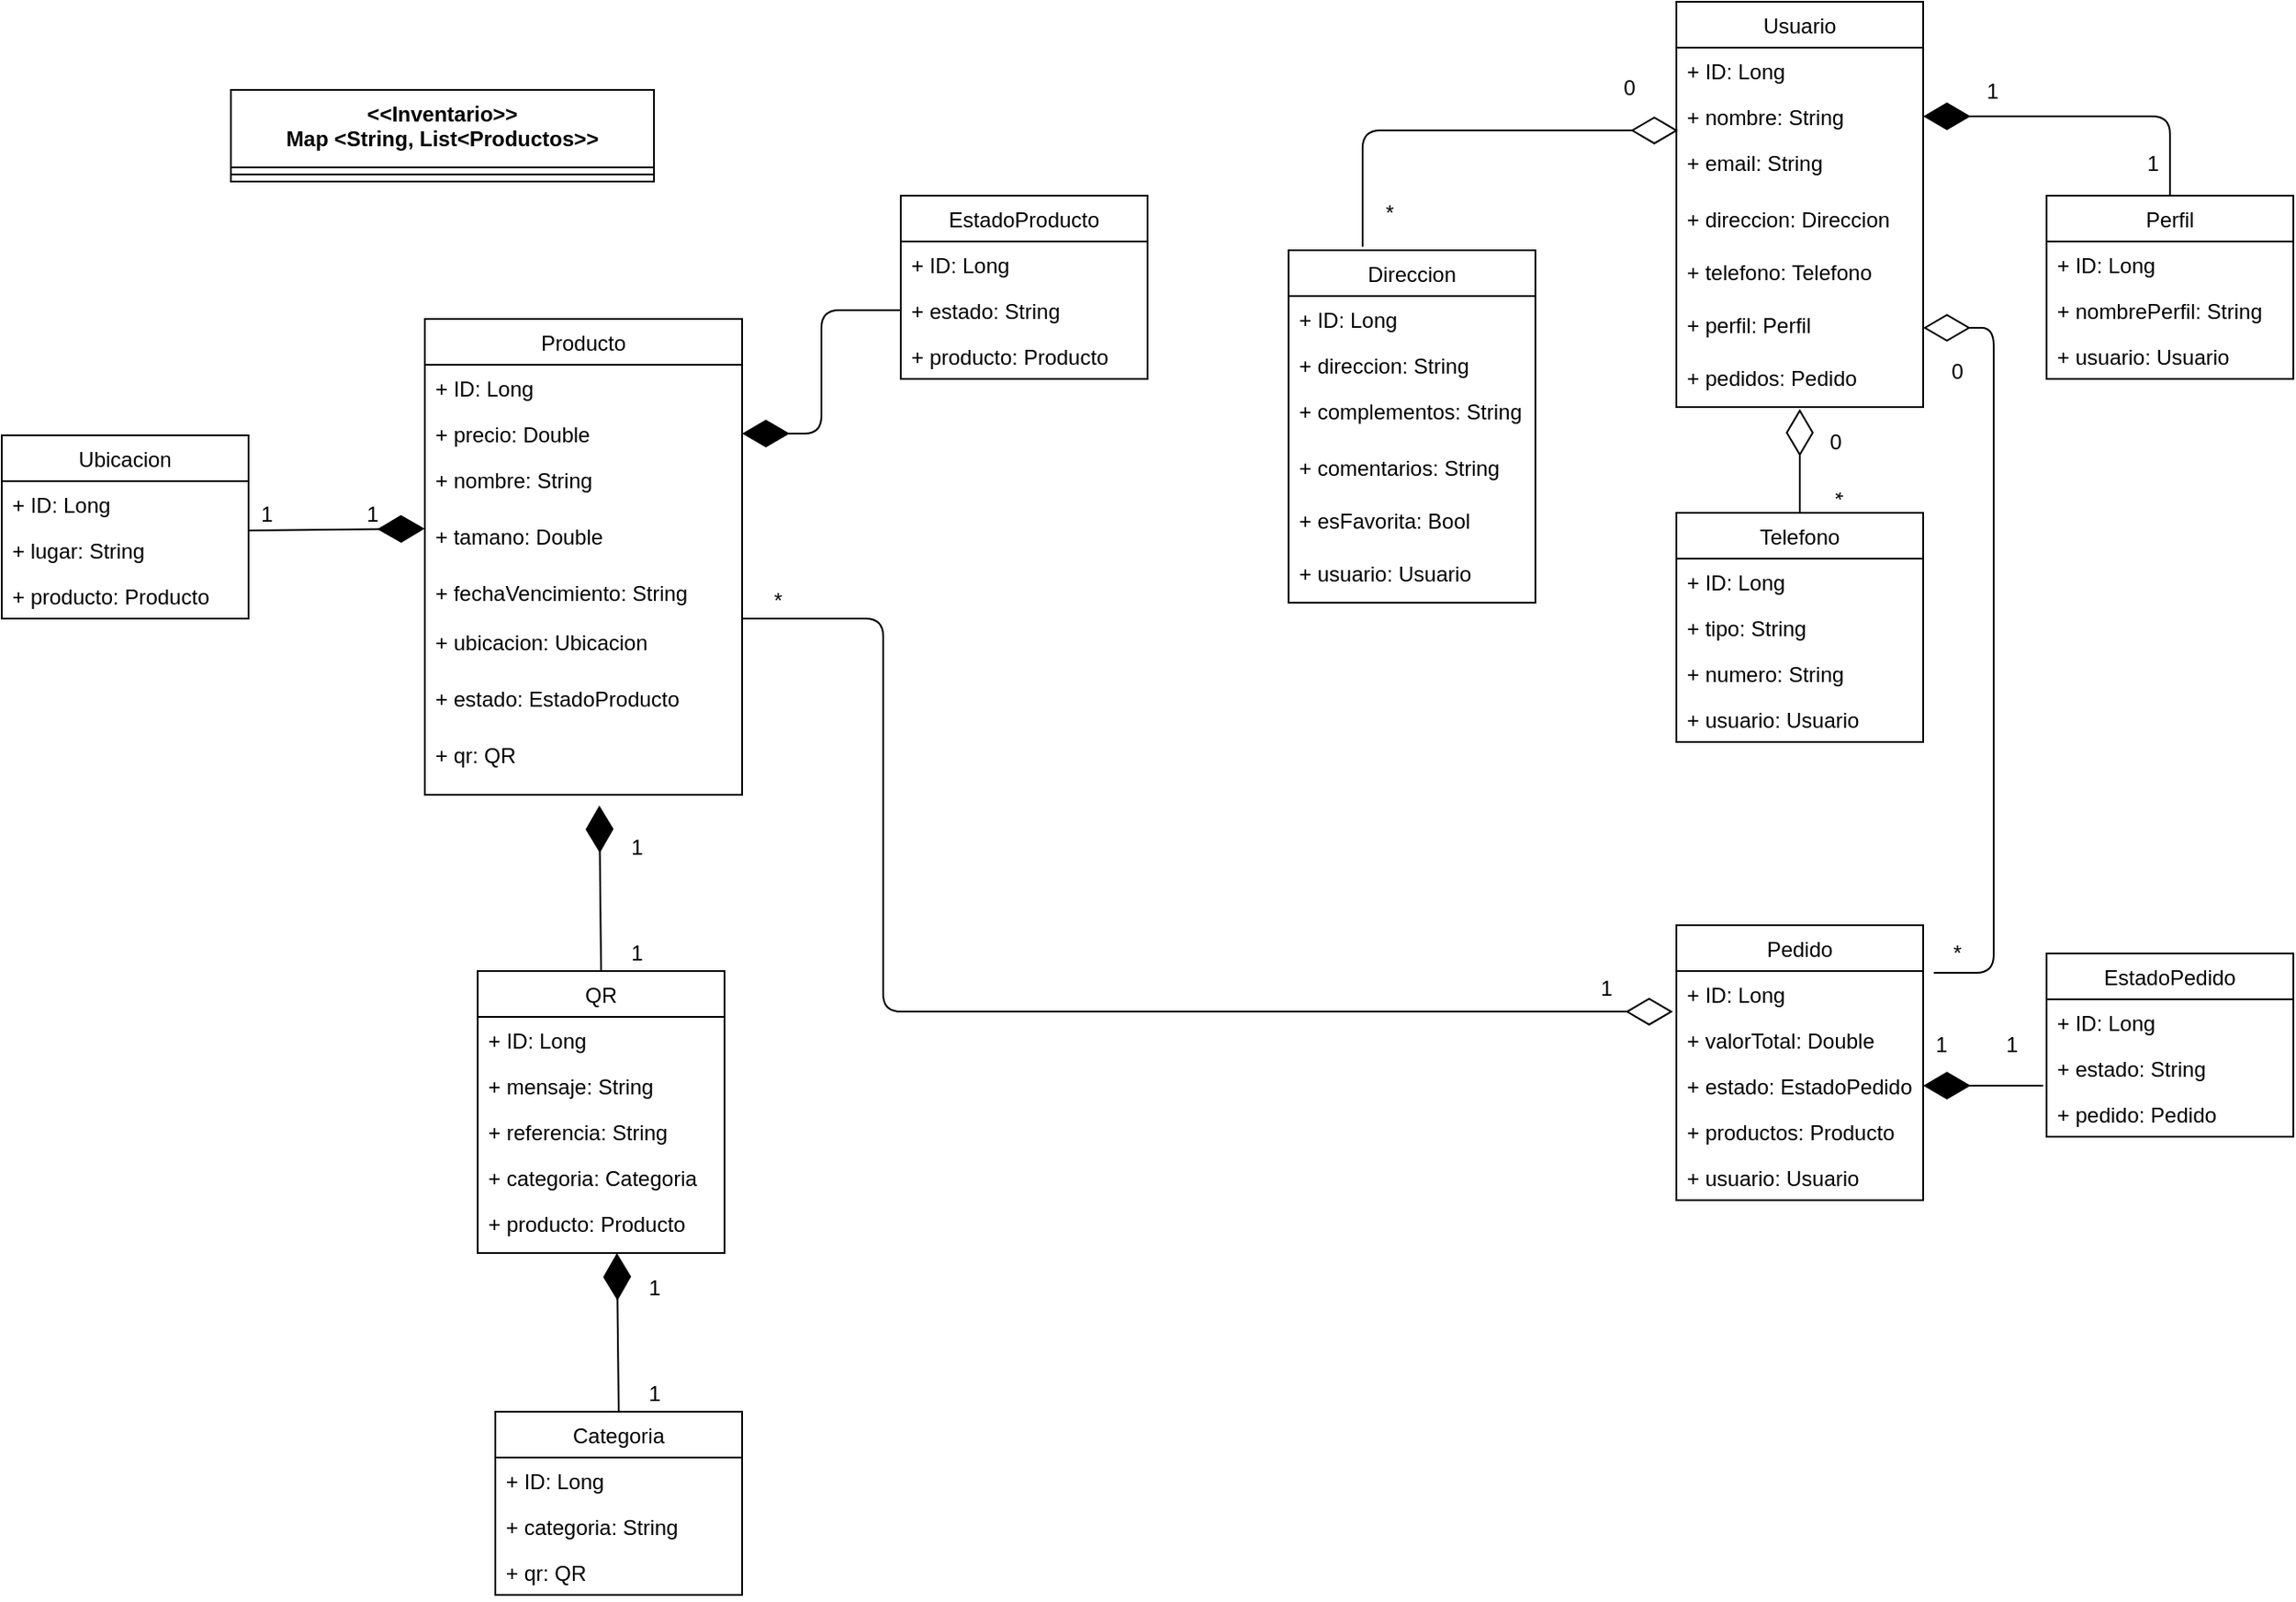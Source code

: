 <mxfile version="12.9.3" type="device"><diagram id="OUZ2IxYhZSPp5uTB_NrO" name="Page-1"><mxGraphModel dx="905" dy="1679" grid="1" gridSize="10" guides="1" tooltips="1" connect="1" arrows="1" fold="1" page="1" pageScale="1" pageWidth="827" pageHeight="1169" math="0" shadow="0"><root><mxCell id="0"/><mxCell id="1" parent="0"/><mxCell id="h67FG8Egz55MOmgO3hEA-5" value="Producto" style="swimlane;fontStyle=0;childLayout=stackLayout;horizontal=1;startSize=26;fillColor=none;horizontalStack=0;resizeParent=1;resizeParentMax=0;resizeLast=0;collapsible=1;marginBottom=0;" vertex="1" parent="1"><mxGeometry x="290" y="140" width="180" height="270" as="geometry"/></mxCell><mxCell id="h67FG8Egz55MOmgO3hEA-6" value="+ ID: Long" style="text;strokeColor=none;fillColor=none;align=left;verticalAlign=top;spacingLeft=4;spacingRight=4;overflow=hidden;rotatable=0;points=[[0,0.5],[1,0.5]];portConstraint=eastwest;" vertex="1" parent="h67FG8Egz55MOmgO3hEA-5"><mxGeometry y="26" width="180" height="26" as="geometry"/></mxCell><mxCell id="h67FG8Egz55MOmgO3hEA-7" value="+ precio: Double" style="text;strokeColor=none;fillColor=none;align=left;verticalAlign=top;spacingLeft=4;spacingRight=4;overflow=hidden;rotatable=0;points=[[0,0.5],[1,0.5]];portConstraint=eastwest;" vertex="1" parent="h67FG8Egz55MOmgO3hEA-5"><mxGeometry y="52" width="180" height="26" as="geometry"/></mxCell><mxCell id="h67FG8Egz55MOmgO3hEA-8" value="+ nombre: String" style="text;strokeColor=none;fillColor=none;align=left;verticalAlign=top;spacingLeft=4;spacingRight=4;overflow=hidden;rotatable=0;points=[[0,0.5],[1,0.5]];portConstraint=eastwest;" vertex="1" parent="h67FG8Egz55MOmgO3hEA-5"><mxGeometry y="78" width="180" height="32" as="geometry"/></mxCell><mxCell id="h67FG8Egz55MOmgO3hEA-13" value="+ tamano: Double" style="text;strokeColor=none;fillColor=none;align=left;verticalAlign=top;spacingLeft=4;spacingRight=4;overflow=hidden;rotatable=0;points=[[0,0.5],[1,0.5]];portConstraint=eastwest;" vertex="1" parent="h67FG8Egz55MOmgO3hEA-5"><mxGeometry y="110" width="180" height="32" as="geometry"/></mxCell><mxCell id="h67FG8Egz55MOmgO3hEA-105" value="" style="endArrow=diamondThin;endFill=0;endSize=24;html=1;shadow=0;strokeColor=#000000;entryX=-0.014;entryY=-0.115;entryDx=0;entryDy=0;entryPerimeter=0;edgeStyle=orthogonalEdgeStyle;" edge="1" parent="h67FG8Egz55MOmgO3hEA-5" target="h67FG8Egz55MOmgO3hEA-79"><mxGeometry width="160" relative="1" as="geometry"><mxPoint x="180" y="170" as="sourcePoint"/><mxPoint x="640" y="310" as="targetPoint"/><Array as="points"><mxPoint x="260" y="170"/><mxPoint x="260" y="393"/></Array></mxGeometry></mxCell><mxCell id="h67FG8Egz55MOmgO3hEA-15" value="+ fechaVencimiento: String" style="text;strokeColor=none;fillColor=none;align=left;verticalAlign=top;spacingLeft=4;spacingRight=4;overflow=hidden;rotatable=0;points=[[0,0.5],[1,0.5]];portConstraint=eastwest;" vertex="1" parent="h67FG8Egz55MOmgO3hEA-5"><mxGeometry y="142" width="180" height="128" as="geometry"/></mxCell><mxCell id="h67FG8Egz55MOmgO3hEA-9" value="&lt;&lt;Inventario&gt;&gt;&#10;Map &lt;String, List&lt;Productos&gt;&gt;" style="swimlane;fontStyle=1;align=center;verticalAlign=top;childLayout=stackLayout;horizontal=1;startSize=44;horizontalStack=0;resizeParent=1;resizeParentMax=0;resizeLast=0;collapsible=1;marginBottom=0;" vertex="1" parent="1"><mxGeometry x="180" y="10" width="240" height="52" as="geometry"/></mxCell><mxCell id="h67FG8Egz55MOmgO3hEA-11" value="" style="line;strokeWidth=1;fillColor=none;align=left;verticalAlign=middle;spacingTop=-1;spacingLeft=3;spacingRight=3;rotatable=0;labelPosition=right;points=[];portConstraint=eastwest;" vertex="1" parent="h67FG8Egz55MOmgO3hEA-9"><mxGeometry y="44" width="240" height="8" as="geometry"/></mxCell><mxCell id="h67FG8Egz55MOmgO3hEA-14" value="+ estado: EstadoProducto" style="text;strokeColor=none;fillColor=none;align=left;verticalAlign=top;spacingLeft=4;spacingRight=4;overflow=hidden;rotatable=0;points=[[0,0.5],[1,0.5]];portConstraint=eastwest;" vertex="1" parent="1"><mxGeometry x="290" y="342" width="180" height="32" as="geometry"/></mxCell><mxCell id="h67FG8Egz55MOmgO3hEA-16" value="+ ubicacion: Ubicacion" style="text;strokeColor=none;fillColor=none;align=left;verticalAlign=top;spacingLeft=4;spacingRight=4;overflow=hidden;rotatable=0;points=[[0,0.5],[1,0.5]];portConstraint=eastwest;" vertex="1" parent="1"><mxGeometry x="290" y="310" width="140" height="32" as="geometry"/></mxCell><mxCell id="h67FG8Egz55MOmgO3hEA-17" value="+ qr: QR" style="text;strokeColor=none;fillColor=none;align=left;verticalAlign=top;spacingLeft=4;spacingRight=4;overflow=hidden;rotatable=0;points=[[0,0.5],[1,0.5]];portConstraint=eastwest;" vertex="1" parent="1"><mxGeometry x="290" y="374" width="140" height="32" as="geometry"/></mxCell><mxCell id="h67FG8Egz55MOmgO3hEA-18" value="Ubicacion" style="swimlane;fontStyle=0;childLayout=stackLayout;horizontal=1;startSize=26;fillColor=none;horizontalStack=0;resizeParent=1;resizeParentMax=0;resizeLast=0;collapsible=1;marginBottom=0;" vertex="1" parent="1"><mxGeometry x="50" y="206" width="140" height="104" as="geometry"/></mxCell><mxCell id="h67FG8Egz55MOmgO3hEA-19" value="+ ID: Long" style="text;strokeColor=none;fillColor=none;align=left;verticalAlign=top;spacingLeft=4;spacingRight=4;overflow=hidden;rotatable=0;points=[[0,0.5],[1,0.5]];portConstraint=eastwest;" vertex="1" parent="h67FG8Egz55MOmgO3hEA-18"><mxGeometry y="26" width="140" height="26" as="geometry"/></mxCell><mxCell id="h67FG8Egz55MOmgO3hEA-22" value="" style="endArrow=diamondThin;endFill=1;endSize=24;html=1;entryX=0;entryY=0.281;entryDx=0;entryDy=0;entryPerimeter=0;" edge="1" parent="h67FG8Egz55MOmgO3hEA-18" target="h67FG8Egz55MOmgO3hEA-13"><mxGeometry width="160" relative="1" as="geometry"><mxPoint x="140" y="54" as="sourcePoint"/><mxPoint x="300" y="54" as="targetPoint"/></mxGeometry></mxCell><mxCell id="h67FG8Egz55MOmgO3hEA-20" value="+ lugar: String" style="text;strokeColor=none;fillColor=none;align=left;verticalAlign=top;spacingLeft=4;spacingRight=4;overflow=hidden;rotatable=0;points=[[0,0.5],[1,0.5]];portConstraint=eastwest;" vertex="1" parent="h67FG8Egz55MOmgO3hEA-18"><mxGeometry y="52" width="140" height="26" as="geometry"/></mxCell><mxCell id="h67FG8Egz55MOmgO3hEA-21" value="+ producto: Producto" style="text;strokeColor=none;fillColor=none;align=left;verticalAlign=top;spacingLeft=4;spacingRight=4;overflow=hidden;rotatable=0;points=[[0,0.5],[1,0.5]];portConstraint=eastwest;" vertex="1" parent="h67FG8Egz55MOmgO3hEA-18"><mxGeometry y="78" width="140" height="26" as="geometry"/></mxCell><mxCell id="h67FG8Egz55MOmgO3hEA-23" value="1" style="text;html=1;align=center;verticalAlign=middle;resizable=0;points=[];autosize=1;" vertex="1" parent="1"><mxGeometry x="190" y="241" width="20" height="20" as="geometry"/></mxCell><mxCell id="h67FG8Egz55MOmgO3hEA-24" value="1" style="text;html=1;align=center;verticalAlign=middle;resizable=0;points=[];autosize=1;" vertex="1" parent="1"><mxGeometry x="250" y="241" width="20" height="20" as="geometry"/></mxCell><mxCell id="h67FG8Egz55MOmgO3hEA-48" value="EstadoProducto" style="swimlane;fontStyle=0;childLayout=stackLayout;horizontal=1;startSize=26;fillColor=none;horizontalStack=0;resizeParent=1;resizeParentMax=0;resizeLast=0;collapsible=1;marginBottom=0;" vertex="1" parent="1"><mxGeometry x="560" y="70" width="140" height="104" as="geometry"/></mxCell><mxCell id="h67FG8Egz55MOmgO3hEA-49" value="+ ID: Long" style="text;strokeColor=none;fillColor=none;align=left;verticalAlign=top;spacingLeft=4;spacingRight=4;overflow=hidden;rotatable=0;points=[[0,0.5],[1,0.5]];portConstraint=eastwest;" vertex="1" parent="h67FG8Egz55MOmgO3hEA-48"><mxGeometry y="26" width="140" height="26" as="geometry"/></mxCell><mxCell id="h67FG8Egz55MOmgO3hEA-50" value="+ estado: String" style="text;strokeColor=none;fillColor=none;align=left;verticalAlign=top;spacingLeft=4;spacingRight=4;overflow=hidden;rotatable=0;points=[[0,0.5],[1,0.5]];portConstraint=eastwest;" vertex="1" parent="h67FG8Egz55MOmgO3hEA-48"><mxGeometry y="52" width="140" height="26" as="geometry"/></mxCell><mxCell id="h67FG8Egz55MOmgO3hEA-51" value="+ producto: Producto&#10;" style="text;strokeColor=none;fillColor=none;align=left;verticalAlign=top;spacingLeft=4;spacingRight=4;overflow=hidden;rotatable=0;points=[[0,0.5],[1,0.5]];portConstraint=eastwest;" vertex="1" parent="h67FG8Egz55MOmgO3hEA-48"><mxGeometry y="78" width="140" height="26" as="geometry"/></mxCell><mxCell id="h67FG8Egz55MOmgO3hEA-60" value="Usuario" style="swimlane;fontStyle=0;childLayout=stackLayout;horizontal=1;startSize=26;fillColor=none;horizontalStack=0;resizeParent=1;resizeParentMax=0;resizeLast=0;collapsible=1;marginBottom=0;" vertex="1" parent="1"><mxGeometry x="1000" y="-40" width="140" height="230" as="geometry"/></mxCell><mxCell id="h67FG8Egz55MOmgO3hEA-61" value="+ ID: Long" style="text;strokeColor=none;fillColor=none;align=left;verticalAlign=top;spacingLeft=4;spacingRight=4;overflow=hidden;rotatable=0;points=[[0,0.5],[1,0.5]];portConstraint=eastwest;" vertex="1" parent="h67FG8Egz55MOmgO3hEA-60"><mxGeometry y="26" width="140" height="26" as="geometry"/></mxCell><mxCell id="h67FG8Egz55MOmgO3hEA-62" value="+ nombre: String" style="text;strokeColor=none;fillColor=none;align=left;verticalAlign=top;spacingLeft=4;spacingRight=4;overflow=hidden;rotatable=0;points=[[0,0.5],[1,0.5]];portConstraint=eastwest;" vertex="1" parent="h67FG8Egz55MOmgO3hEA-60"><mxGeometry y="52" width="140" height="26" as="geometry"/></mxCell><mxCell id="h67FG8Egz55MOmgO3hEA-63" value="+ email: String" style="text;strokeColor=none;fillColor=none;align=left;verticalAlign=top;spacingLeft=4;spacingRight=4;overflow=hidden;rotatable=0;points=[[0,0.5],[1,0.5]];portConstraint=eastwest;" vertex="1" parent="h67FG8Egz55MOmgO3hEA-60"><mxGeometry y="78" width="140" height="32" as="geometry"/></mxCell><mxCell id="h67FG8Egz55MOmgO3hEA-64" value="+ direccion: Direccion" style="text;strokeColor=none;fillColor=none;align=left;verticalAlign=top;spacingLeft=4;spacingRight=4;overflow=hidden;rotatable=0;points=[[0,0.5],[1,0.5]];portConstraint=eastwest;" vertex="1" parent="h67FG8Egz55MOmgO3hEA-60"><mxGeometry y="110" width="140" height="30" as="geometry"/></mxCell><mxCell id="h67FG8Egz55MOmgO3hEA-65" value="+ telefono: Telefono" style="text;strokeColor=none;fillColor=none;align=left;verticalAlign=top;spacingLeft=4;spacingRight=4;overflow=hidden;rotatable=0;points=[[0,0.5],[1,0.5]];portConstraint=eastwest;" vertex="1" parent="h67FG8Egz55MOmgO3hEA-60"><mxGeometry y="140" width="140" height="30" as="geometry"/></mxCell><mxCell id="h67FG8Egz55MOmgO3hEA-66" value="+ perfil: Perfil" style="text;strokeColor=none;fillColor=none;align=left;verticalAlign=top;spacingLeft=4;spacingRight=4;overflow=hidden;rotatable=0;points=[[0,0.5],[1,0.5]];portConstraint=eastwest;" vertex="1" parent="h67FG8Egz55MOmgO3hEA-60"><mxGeometry y="170" width="140" height="30" as="geometry"/></mxCell><mxCell id="h67FG8Egz55MOmgO3hEA-67" value="+ pedidos: Pedido" style="text;strokeColor=none;fillColor=none;align=left;verticalAlign=top;spacingLeft=4;spacingRight=4;overflow=hidden;rotatable=0;points=[[0,0.5],[1,0.5]];portConstraint=eastwest;" vertex="1" parent="h67FG8Egz55MOmgO3hEA-60"><mxGeometry y="200" width="140" height="30" as="geometry"/></mxCell><mxCell id="h67FG8Egz55MOmgO3hEA-25" value="QR" style="swimlane;fontStyle=0;childLayout=stackLayout;horizontal=1;startSize=26;fillColor=none;horizontalStack=0;resizeParent=1;resizeParentMax=0;resizeLast=0;collapsible=1;marginBottom=0;" vertex="1" parent="1"><mxGeometry x="320" y="510" width="140" height="160" as="geometry"/></mxCell><mxCell id="h67FG8Egz55MOmgO3hEA-26" value="+ ID: Long" style="text;strokeColor=none;fillColor=none;align=left;verticalAlign=top;spacingLeft=4;spacingRight=4;overflow=hidden;rotatable=0;points=[[0,0.5],[1,0.5]];portConstraint=eastwest;" vertex="1" parent="h67FG8Egz55MOmgO3hEA-25"><mxGeometry y="26" width="140" height="26" as="geometry"/></mxCell><mxCell id="h67FG8Egz55MOmgO3hEA-28" value="+ mensaje: String" style="text;strokeColor=none;fillColor=none;align=left;verticalAlign=top;spacingLeft=4;spacingRight=4;overflow=hidden;rotatable=0;points=[[0,0.5],[1,0.5]];portConstraint=eastwest;" vertex="1" parent="h67FG8Egz55MOmgO3hEA-25"><mxGeometry y="52" width="140" height="26" as="geometry"/></mxCell><mxCell id="h67FG8Egz55MOmgO3hEA-29" value="+ referencia: String" style="text;strokeColor=none;fillColor=none;align=left;verticalAlign=top;spacingLeft=4;spacingRight=4;overflow=hidden;rotatable=0;points=[[0,0.5],[1,0.5]];portConstraint=eastwest;" vertex="1" parent="h67FG8Egz55MOmgO3hEA-25"><mxGeometry y="78" width="140" height="82" as="geometry"/></mxCell><mxCell id="h67FG8Egz55MOmgO3hEA-53" value="Direccion" style="swimlane;fontStyle=0;childLayout=stackLayout;horizontal=1;startSize=26;fillColor=none;horizontalStack=0;resizeParent=1;resizeParentMax=0;resizeLast=0;collapsible=1;marginBottom=0;" vertex="1" parent="1"><mxGeometry x="780" y="101" width="140" height="200" as="geometry"/></mxCell><mxCell id="h67FG8Egz55MOmgO3hEA-54" value="+ ID: Long" style="text;strokeColor=none;fillColor=none;align=left;verticalAlign=top;spacingLeft=4;spacingRight=4;overflow=hidden;rotatable=0;points=[[0,0.5],[1,0.5]];portConstraint=eastwest;" vertex="1" parent="h67FG8Egz55MOmgO3hEA-53"><mxGeometry y="26" width="140" height="26" as="geometry"/></mxCell><mxCell id="h67FG8Egz55MOmgO3hEA-55" value="+ direccion: String" style="text;strokeColor=none;fillColor=none;align=left;verticalAlign=top;spacingLeft=4;spacingRight=4;overflow=hidden;rotatable=0;points=[[0,0.5],[1,0.5]];portConstraint=eastwest;" vertex="1" parent="h67FG8Egz55MOmgO3hEA-53"><mxGeometry y="52" width="140" height="26" as="geometry"/></mxCell><mxCell id="h67FG8Egz55MOmgO3hEA-58" value="+ complementos: String" style="text;strokeColor=none;fillColor=none;align=left;verticalAlign=top;spacingLeft=4;spacingRight=4;overflow=hidden;rotatable=0;points=[[0,0.5],[1,0.5]];portConstraint=eastwest;" vertex="1" parent="h67FG8Egz55MOmgO3hEA-53"><mxGeometry y="78" width="140" height="32" as="geometry"/></mxCell><mxCell id="h67FG8Egz55MOmgO3hEA-56" value="+ comentarios: String" style="text;strokeColor=none;fillColor=none;align=left;verticalAlign=top;spacingLeft=4;spacingRight=4;overflow=hidden;rotatable=0;points=[[0,0.5],[1,0.5]];portConstraint=eastwest;" vertex="1" parent="h67FG8Egz55MOmgO3hEA-53"><mxGeometry y="110" width="140" height="30" as="geometry"/></mxCell><mxCell id="h67FG8Egz55MOmgO3hEA-57" value="+ esFavorita: Bool" style="text;strokeColor=none;fillColor=none;align=left;verticalAlign=top;spacingLeft=4;spacingRight=4;overflow=hidden;rotatable=0;points=[[0,0.5],[1,0.5]];portConstraint=eastwest;" vertex="1" parent="h67FG8Egz55MOmgO3hEA-53"><mxGeometry y="140" width="140" height="30" as="geometry"/></mxCell><mxCell id="h67FG8Egz55MOmgO3hEA-59" value="+ usuario: Usuario" style="text;strokeColor=none;fillColor=none;align=left;verticalAlign=top;spacingLeft=4;spacingRight=4;overflow=hidden;rotatable=0;points=[[0,0.5],[1,0.5]];portConstraint=eastwest;" vertex="1" parent="h67FG8Egz55MOmgO3hEA-53"><mxGeometry y="170" width="140" height="30" as="geometry"/></mxCell><mxCell id="h67FG8Egz55MOmgO3hEA-30" value="+ categoria: Categoria" style="text;strokeColor=none;fillColor=none;align=left;verticalAlign=top;spacingLeft=4;spacingRight=4;overflow=hidden;rotatable=0;points=[[0,0.5],[1,0.5]];portConstraint=eastwest;" vertex="1" parent="1"><mxGeometry x="320" y="614" width="140" height="26" as="geometry"/></mxCell><mxCell id="h67FG8Egz55MOmgO3hEA-31" value="+ producto: Producto" style="text;strokeColor=none;fillColor=none;align=left;verticalAlign=top;spacingLeft=4;spacingRight=4;overflow=hidden;rotatable=0;points=[[0,0.5],[1,0.5]];portConstraint=eastwest;" vertex="1" parent="1"><mxGeometry x="320" y="640" width="140" height="26" as="geometry"/></mxCell><mxCell id="h67FG8Egz55MOmgO3hEA-27" value="" style="endArrow=diamondThin;endFill=1;endSize=24;html=1;exitX=0.5;exitY=0;exitDx=0;exitDy=0;entryX=0.55;entryY=1.047;entryDx=0;entryDy=0;entryPerimeter=0;" edge="1" parent="1" source="h67FG8Egz55MOmgO3hEA-25" target="h67FG8Egz55MOmgO3hEA-15"><mxGeometry width="160" relative="1" as="geometry"><mxPoint x="414" y="480" as="sourcePoint"/><mxPoint x="410" y="430" as="targetPoint"/></mxGeometry></mxCell><mxCell id="h67FG8Egz55MOmgO3hEA-32" value="1" style="text;html=1;align=center;verticalAlign=middle;resizable=0;points=[];autosize=1;" vertex="1" parent="1"><mxGeometry x="400" y="430" width="20" height="20" as="geometry"/></mxCell><mxCell id="h67FG8Egz55MOmgO3hEA-33" value="1" style="text;html=1;align=center;verticalAlign=middle;resizable=0;points=[];autosize=1;" vertex="1" parent="1"><mxGeometry x="400" y="490" width="20" height="20" as="geometry"/></mxCell><mxCell id="h67FG8Egz55MOmgO3hEA-36" value="Categoria" style="swimlane;fontStyle=0;childLayout=stackLayout;horizontal=1;startSize=26;fillColor=none;horizontalStack=0;resizeParent=1;resizeParentMax=0;resizeLast=0;collapsible=1;marginBottom=0;" vertex="1" parent="1"><mxGeometry x="330" y="760" width="140" height="104" as="geometry"/></mxCell><mxCell id="h67FG8Egz55MOmgO3hEA-37" value="+ ID: Long" style="text;strokeColor=none;fillColor=none;align=left;verticalAlign=top;spacingLeft=4;spacingRight=4;overflow=hidden;rotatable=0;points=[[0,0.5],[1,0.5]];portConstraint=eastwest;" vertex="1" parent="h67FG8Egz55MOmgO3hEA-36"><mxGeometry y="26" width="140" height="26" as="geometry"/></mxCell><mxCell id="h67FG8Egz55MOmgO3hEA-39" value="+ categoria: String" style="text;strokeColor=none;fillColor=none;align=left;verticalAlign=top;spacingLeft=4;spacingRight=4;overflow=hidden;rotatable=0;points=[[0,0.5],[1,0.5]];portConstraint=eastwest;" vertex="1" parent="h67FG8Egz55MOmgO3hEA-36"><mxGeometry y="52" width="140" height="26" as="geometry"/></mxCell><mxCell id="h67FG8Egz55MOmgO3hEA-40" value="+ qr: QR" style="text;strokeColor=none;fillColor=none;align=left;verticalAlign=top;spacingLeft=4;spacingRight=4;overflow=hidden;rotatable=0;points=[[0,0.5],[1,0.5]];portConstraint=eastwest;" vertex="1" parent="h67FG8Egz55MOmgO3hEA-36"><mxGeometry y="78" width="140" height="26" as="geometry"/></mxCell><mxCell id="h67FG8Egz55MOmgO3hEA-38" value="" style="endArrow=diamondThin;endFill=1;endSize=24;html=1;entryX=0.564;entryY=1;entryDx=0;entryDy=0;entryPerimeter=0;exitX=0.5;exitY=0;exitDx=0;exitDy=0;" edge="1" parent="1" source="h67FG8Egz55MOmgO3hEA-36" target="h67FG8Egz55MOmgO3hEA-29"><mxGeometry width="160" relative="1" as="geometry"><mxPoint x="414" y="730" as="sourcePoint"/><mxPoint x="574" y="730" as="targetPoint"/></mxGeometry></mxCell><mxCell id="h67FG8Egz55MOmgO3hEA-42" value="1" style="text;html=1;align=center;verticalAlign=middle;resizable=0;points=[];autosize=1;" vertex="1" parent="1"><mxGeometry x="410" y="740" width="20" height="20" as="geometry"/></mxCell><mxCell id="h67FG8Egz55MOmgO3hEA-43" value="1" style="text;html=1;align=center;verticalAlign=middle;resizable=0;points=[];autosize=1;" vertex="1" parent="1"><mxGeometry x="410" y="680" width="20" height="20" as="geometry"/></mxCell><mxCell id="h67FG8Egz55MOmgO3hEA-52" value="" style="endArrow=diamondThin;endFill=1;endSize=24;html=1;exitX=0;exitY=0.5;exitDx=0;exitDy=0;entryX=1;entryY=0.5;entryDx=0;entryDy=0;edgeStyle=orthogonalEdgeStyle;elbow=vertical;jumpSize=6;jumpStyle=none;comic=0;shadow=0;startSize=6;strokeColor=#000000;" edge="1" parent="1" source="h67FG8Egz55MOmgO3hEA-50" target="h67FG8Egz55MOmgO3hEA-7"><mxGeometry width="160" relative="1" as="geometry"><mxPoint x="510" y="180" as="sourcePoint"/><mxPoint x="520" y="260" as="targetPoint"/></mxGeometry></mxCell><mxCell id="h67FG8Egz55MOmgO3hEA-68" value="Perfil" style="swimlane;fontStyle=0;childLayout=stackLayout;horizontal=1;startSize=26;fillColor=none;horizontalStack=0;resizeParent=1;resizeParentMax=0;resizeLast=0;collapsible=1;marginBottom=0;" vertex="1" parent="1"><mxGeometry x="1210" y="70" width="140" height="104" as="geometry"/></mxCell><mxCell id="h67FG8Egz55MOmgO3hEA-69" value="+ ID: Long" style="text;strokeColor=none;fillColor=none;align=left;verticalAlign=top;spacingLeft=4;spacingRight=4;overflow=hidden;rotatable=0;points=[[0,0.5],[1,0.5]];portConstraint=eastwest;" vertex="1" parent="h67FG8Egz55MOmgO3hEA-68"><mxGeometry y="26" width="140" height="26" as="geometry"/></mxCell><mxCell id="h67FG8Egz55MOmgO3hEA-70" value="+ nombrePerfil: String" style="text;strokeColor=none;fillColor=none;align=left;verticalAlign=top;spacingLeft=4;spacingRight=4;overflow=hidden;rotatable=0;points=[[0,0.5],[1,0.5]];portConstraint=eastwest;" vertex="1" parent="h67FG8Egz55MOmgO3hEA-68"><mxGeometry y="52" width="140" height="26" as="geometry"/></mxCell><mxCell id="h67FG8Egz55MOmgO3hEA-71" value="+ usuario: Usuario" style="text;strokeColor=none;fillColor=none;align=left;verticalAlign=top;spacingLeft=4;spacingRight=4;overflow=hidden;rotatable=0;points=[[0,0.5],[1,0.5]];portConstraint=eastwest;" vertex="1" parent="h67FG8Egz55MOmgO3hEA-68"><mxGeometry y="78" width="140" height="26" as="geometry"/></mxCell><mxCell id="h67FG8Egz55MOmgO3hEA-77" value="Pedido" style="swimlane;fontStyle=0;childLayout=stackLayout;horizontal=1;startSize=26;fillColor=none;horizontalStack=0;resizeParent=1;resizeParentMax=0;resizeLast=0;collapsible=1;marginBottom=0;" vertex="1" parent="1"><mxGeometry x="1000" y="484" width="140" height="156" as="geometry"/></mxCell><mxCell id="h67FG8Egz55MOmgO3hEA-78" value="+ ID: Long" style="text;strokeColor=none;fillColor=none;align=left;verticalAlign=top;spacingLeft=4;spacingRight=4;overflow=hidden;rotatable=0;points=[[0,0.5],[1,0.5]];portConstraint=eastwest;" vertex="1" parent="h67FG8Egz55MOmgO3hEA-77"><mxGeometry y="26" width="140" height="26" as="geometry"/></mxCell><mxCell id="h67FG8Egz55MOmgO3hEA-79" value="+ valorTotal: Double" style="text;strokeColor=none;fillColor=none;align=left;verticalAlign=top;spacingLeft=4;spacingRight=4;overflow=hidden;rotatable=0;points=[[0,0.5],[1,0.5]];portConstraint=eastwest;" vertex="1" parent="h67FG8Egz55MOmgO3hEA-77"><mxGeometry y="52" width="140" height="26" as="geometry"/></mxCell><mxCell id="h67FG8Egz55MOmgO3hEA-80" value="+ estado: EstadoPedido" style="text;strokeColor=none;fillColor=none;align=left;verticalAlign=top;spacingLeft=4;spacingRight=4;overflow=hidden;rotatable=0;points=[[0,0.5],[1,0.5]];portConstraint=eastwest;" vertex="1" parent="h67FG8Egz55MOmgO3hEA-77"><mxGeometry y="78" width="140" height="26" as="geometry"/></mxCell><mxCell id="h67FG8Egz55MOmgO3hEA-81" value="+ productos: Producto" style="text;strokeColor=none;fillColor=none;align=left;verticalAlign=top;spacingLeft=4;spacingRight=4;overflow=hidden;rotatable=0;points=[[0,0.5],[1,0.5]];portConstraint=eastwest;" vertex="1" parent="h67FG8Egz55MOmgO3hEA-77"><mxGeometry y="104" width="140" height="26" as="geometry"/></mxCell><mxCell id="h67FG8Egz55MOmgO3hEA-82" value="+ usuario: Usuario" style="text;strokeColor=none;fillColor=none;align=left;verticalAlign=top;spacingLeft=4;spacingRight=4;overflow=hidden;rotatable=0;points=[[0,0.5],[1,0.5]];portConstraint=eastwest;" vertex="1" parent="h67FG8Egz55MOmgO3hEA-77"><mxGeometry y="130" width="140" height="26" as="geometry"/></mxCell><mxCell id="h67FG8Egz55MOmgO3hEA-83" value="EstadoPedido" style="swimlane;fontStyle=0;childLayout=stackLayout;horizontal=1;startSize=26;fillColor=none;horizontalStack=0;resizeParent=1;resizeParentMax=0;resizeLast=0;collapsible=1;marginBottom=0;" vertex="1" parent="1"><mxGeometry x="1210" y="500" width="140" height="104" as="geometry"/></mxCell><mxCell id="h67FG8Egz55MOmgO3hEA-84" value="+ ID: Long" style="text;strokeColor=none;fillColor=none;align=left;verticalAlign=top;spacingLeft=4;spacingRight=4;overflow=hidden;rotatable=0;points=[[0,0.5],[1,0.5]];portConstraint=eastwest;" vertex="1" parent="h67FG8Egz55MOmgO3hEA-83"><mxGeometry y="26" width="140" height="26" as="geometry"/></mxCell><mxCell id="h67FG8Egz55MOmgO3hEA-85" value="+ estado: String" style="text;strokeColor=none;fillColor=none;align=left;verticalAlign=top;spacingLeft=4;spacingRight=4;overflow=hidden;rotatable=0;points=[[0,0.5],[1,0.5]];portConstraint=eastwest;" vertex="1" parent="h67FG8Egz55MOmgO3hEA-83"><mxGeometry y="52" width="140" height="26" as="geometry"/></mxCell><mxCell id="h67FG8Egz55MOmgO3hEA-86" value="+ pedido: Pedido" style="text;strokeColor=none;fillColor=none;align=left;verticalAlign=top;spacingLeft=4;spacingRight=4;overflow=hidden;rotatable=0;points=[[0,0.5],[1,0.5]];portConstraint=eastwest;" vertex="1" parent="h67FG8Egz55MOmgO3hEA-83"><mxGeometry y="78" width="140" height="26" as="geometry"/></mxCell><mxCell id="h67FG8Egz55MOmgO3hEA-87" value="" style="endArrow=diamondThin;endFill=1;endSize=24;html=1;exitX=-0.014;exitY=0.885;exitDx=0;exitDy=0;entryX=1;entryY=0.5;entryDx=0;entryDy=0;exitPerimeter=0;" edge="1" parent="1" source="h67FG8Egz55MOmgO3hEA-85" target="h67FG8Egz55MOmgO3hEA-80"><mxGeometry width="160" relative="1" as="geometry"><mxPoint x="1180" y="620" as="sourcePoint"/><mxPoint x="1179" y="526.016" as="targetPoint"/></mxGeometry></mxCell><mxCell id="h67FG8Egz55MOmgO3hEA-88" value="1" style="text;html=1;align=center;verticalAlign=middle;resizable=0;points=[];autosize=1;" vertex="1" parent="1"><mxGeometry x="1140" y="542" width="20" height="20" as="geometry"/></mxCell><mxCell id="h67FG8Egz55MOmgO3hEA-89" value="1" style="text;html=1;align=center;verticalAlign=middle;resizable=0;points=[];autosize=1;" vertex="1" parent="1"><mxGeometry x="1180" y="542" width="20" height="20" as="geometry"/></mxCell><mxCell id="h67FG8Egz55MOmgO3hEA-91" value="" style="endArrow=diamondThin;endFill=1;endSize=24;html=1;exitX=0.5;exitY=0;exitDx=0;exitDy=0;entryX=1;entryY=0.5;entryDx=0;entryDy=0;edgeStyle=orthogonalEdgeStyle;" edge="1" parent="1" source="h67FG8Egz55MOmgO3hEA-68" target="h67FG8Egz55MOmgO3hEA-62"><mxGeometry width="160" relative="1" as="geometry"><mxPoint x="1220" y="20" as="sourcePoint"/><mxPoint x="1151.96" y="19.99" as="targetPoint"/></mxGeometry></mxCell><mxCell id="h67FG8Egz55MOmgO3hEA-92" value="1" style="text;html=1;align=center;verticalAlign=middle;resizable=0;points=[];autosize=1;" vertex="1" parent="1"><mxGeometry x="1169" y="1" width="20" height="20" as="geometry"/></mxCell><mxCell id="h67FG8Egz55MOmgO3hEA-93" value="1" style="text;html=1;align=center;verticalAlign=middle;resizable=0;points=[];autosize=1;" vertex="1" parent="1"><mxGeometry x="1260" y="42" width="20" height="20" as="geometry"/></mxCell><mxCell id="h67FG8Egz55MOmgO3hEA-94" value="" style="endArrow=diamondThin;endFill=0;endSize=24;html=1;shadow=0;strokeColor=#000000;exitX=1.043;exitY=0.038;exitDx=0;exitDy=0;exitPerimeter=0;entryX=1;entryY=0.5;entryDx=0;entryDy=0;edgeStyle=orthogonalEdgeStyle;" edge="1" parent="1" source="h67FG8Egz55MOmgO3hEA-78" target="h67FG8Egz55MOmgO3hEA-66"><mxGeometry width="160" relative="1" as="geometry"><mxPoint x="1140" y="220" as="sourcePoint"/><mxPoint x="1300" y="220" as="targetPoint"/><Array as="points"><mxPoint x="1180" y="511"/><mxPoint x="1180" y="145"/></Array></mxGeometry></mxCell><mxCell id="h67FG8Egz55MOmgO3hEA-95" value="*" style="text;html=1;align=center;verticalAlign=middle;resizable=0;points=[];autosize=1;" vertex="1" parent="1"><mxGeometry x="1149" y="490" width="20" height="20" as="geometry"/></mxCell><mxCell id="h67FG8Egz55MOmgO3hEA-96" value="0" style="text;html=1;align=center;verticalAlign=middle;resizable=0;points=[];autosize=1;" vertex="1" parent="1"><mxGeometry x="1149" y="160" width="20" height="20" as="geometry"/></mxCell><mxCell id="h67FG8Egz55MOmgO3hEA-98" value="" style="endArrow=diamondThin;endFill=0;endSize=24;html=1;shadow=0;strokeColor=#000000;exitX=0.5;exitY=0;exitDx=0;exitDy=0;entryX=0.5;entryY=1.033;entryDx=0;entryDy=0;entryPerimeter=0;" edge="1" parent="1" source="h67FG8Egz55MOmgO3hEA-72" target="h67FG8Egz55MOmgO3hEA-67"><mxGeometry width="160" relative="1" as="geometry"><mxPoint x="990" y="210" as="sourcePoint"/><mxPoint x="1150" y="210" as="targetPoint"/></mxGeometry></mxCell><mxCell id="h67FG8Egz55MOmgO3hEA-72" value="Telefono" style="swimlane;fontStyle=0;childLayout=stackLayout;horizontal=1;startSize=26;fillColor=none;horizontalStack=0;resizeParent=1;resizeParentMax=0;resizeLast=0;collapsible=1;marginBottom=0;" vertex="1" parent="1"><mxGeometry x="1000" y="250" width="140" height="130" as="geometry"/></mxCell><mxCell id="h67FG8Egz55MOmgO3hEA-73" value="+ ID: Long" style="text;strokeColor=none;fillColor=none;align=left;verticalAlign=top;spacingLeft=4;spacingRight=4;overflow=hidden;rotatable=0;points=[[0,0.5],[1,0.5]];portConstraint=eastwest;" vertex="1" parent="h67FG8Egz55MOmgO3hEA-72"><mxGeometry y="26" width="140" height="26" as="geometry"/></mxCell><mxCell id="h67FG8Egz55MOmgO3hEA-74" value="+ tipo: String" style="text;strokeColor=none;fillColor=none;align=left;verticalAlign=top;spacingLeft=4;spacingRight=4;overflow=hidden;rotatable=0;points=[[0,0.5],[1,0.5]];portConstraint=eastwest;" vertex="1" parent="h67FG8Egz55MOmgO3hEA-72"><mxGeometry y="52" width="140" height="26" as="geometry"/></mxCell><mxCell id="h67FG8Egz55MOmgO3hEA-75" value="+ numero: String" style="text;strokeColor=none;fillColor=none;align=left;verticalAlign=top;spacingLeft=4;spacingRight=4;overflow=hidden;rotatable=0;points=[[0,0.5],[1,0.5]];portConstraint=eastwest;" vertex="1" parent="h67FG8Egz55MOmgO3hEA-72"><mxGeometry y="78" width="140" height="26" as="geometry"/></mxCell><mxCell id="h67FG8Egz55MOmgO3hEA-76" value="+ usuario: Usuario" style="text;strokeColor=none;fillColor=none;align=left;verticalAlign=top;spacingLeft=4;spacingRight=4;overflow=hidden;rotatable=0;points=[[0,0.5],[1,0.5]];portConstraint=eastwest;" vertex="1" parent="h67FG8Egz55MOmgO3hEA-72"><mxGeometry y="104" width="140" height="26" as="geometry"/></mxCell><mxCell id="h67FG8Egz55MOmgO3hEA-99" value="*" style="text;html=1;align=center;verticalAlign=middle;resizable=0;points=[];autosize=1;rotation=90;" vertex="1" parent="1"><mxGeometry x="1080" y="230" width="20" height="20" as="geometry"/></mxCell><mxCell id="h67FG8Egz55MOmgO3hEA-101" value="0" style="text;html=1;align=center;verticalAlign=middle;resizable=0;points=[];autosize=1;" vertex="1" parent="1"><mxGeometry x="1080" y="200" width="20" height="20" as="geometry"/></mxCell><mxCell id="h67FG8Egz55MOmgO3hEA-102" value="" style="endArrow=diamondThin;endFill=0;endSize=24;html=1;shadow=0;strokeColor=#000000;entryX=0.007;entryY=-0.156;entryDx=0;entryDy=0;entryPerimeter=0;exitX=0.3;exitY=-0.01;exitDx=0;exitDy=0;exitPerimeter=0;edgeStyle=orthogonalEdgeStyle;" edge="1" parent="1" source="h67FG8Egz55MOmgO3hEA-53" target="h67FG8Egz55MOmgO3hEA-63"><mxGeometry width="160" relative="1" as="geometry"><mxPoint x="827" y="30" as="sourcePoint"/><mxPoint x="987" y="30" as="targetPoint"/></mxGeometry></mxCell><mxCell id="h67FG8Egz55MOmgO3hEA-103" value="*" style="text;html=1;align=center;verticalAlign=middle;resizable=0;points=[];autosize=1;" vertex="1" parent="1"><mxGeometry x="827" y="70" width="20" height="20" as="geometry"/></mxCell><mxCell id="h67FG8Egz55MOmgO3hEA-104" value="0" style="text;html=1;align=center;verticalAlign=middle;resizable=0;points=[];autosize=1;" vertex="1" parent="1"><mxGeometry x="963" y="-1" width="20" height="20" as="geometry"/></mxCell><mxCell id="h67FG8Egz55MOmgO3hEA-106" value="*" style="text;html=1;align=center;verticalAlign=middle;resizable=0;points=[];autosize=1;" vertex="1" parent="1"><mxGeometry x="480" y="290" width="20" height="20" as="geometry"/></mxCell><mxCell id="h67FG8Egz55MOmgO3hEA-107" value="1" style="text;html=1;align=center;verticalAlign=middle;resizable=0;points=[];autosize=1;" vertex="1" parent="1"><mxGeometry x="950" y="510" width="20" height="20" as="geometry"/></mxCell></root></mxGraphModel></diagram></mxfile>